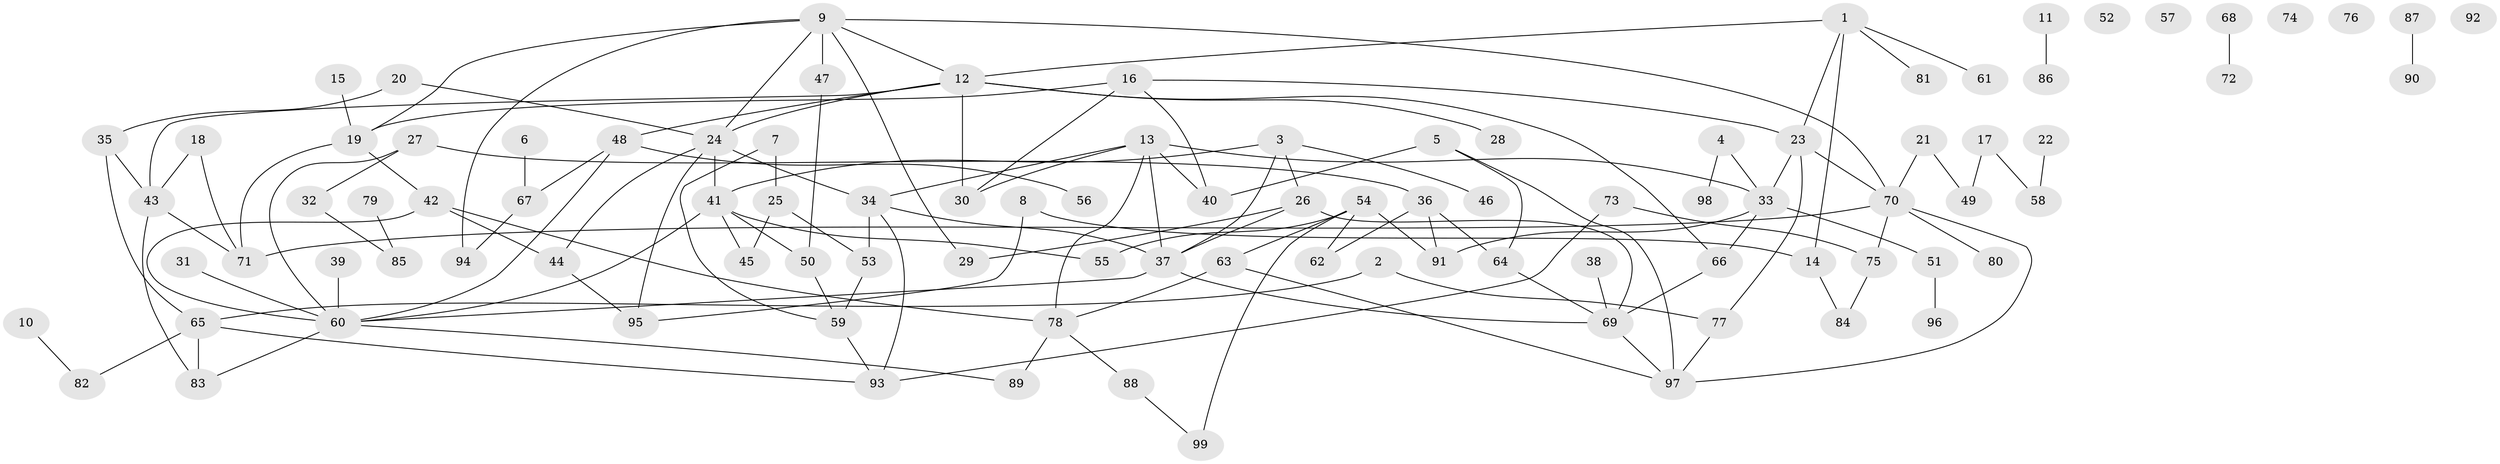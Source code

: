 // coarse degree distribution, {11: 0.09090909090909091, 4: 0.13636363636363635, 9: 0.045454545454545456, 6: 0.045454545454545456, 10: 0.045454545454545456, 3: 0.2727272727272727, 7: 0.045454545454545456, 8: 0.045454545454545456, 1: 0.09090909090909091, 5: 0.09090909090909091, 2: 0.09090909090909091}
// Generated by graph-tools (version 1.1) at 2025/48/03/04/25 22:48:19]
// undirected, 99 vertices, 139 edges
graph export_dot {
  node [color=gray90,style=filled];
  1;
  2;
  3;
  4;
  5;
  6;
  7;
  8;
  9;
  10;
  11;
  12;
  13;
  14;
  15;
  16;
  17;
  18;
  19;
  20;
  21;
  22;
  23;
  24;
  25;
  26;
  27;
  28;
  29;
  30;
  31;
  32;
  33;
  34;
  35;
  36;
  37;
  38;
  39;
  40;
  41;
  42;
  43;
  44;
  45;
  46;
  47;
  48;
  49;
  50;
  51;
  52;
  53;
  54;
  55;
  56;
  57;
  58;
  59;
  60;
  61;
  62;
  63;
  64;
  65;
  66;
  67;
  68;
  69;
  70;
  71;
  72;
  73;
  74;
  75;
  76;
  77;
  78;
  79;
  80;
  81;
  82;
  83;
  84;
  85;
  86;
  87;
  88;
  89;
  90;
  91;
  92;
  93;
  94;
  95;
  96;
  97;
  98;
  99;
  1 -- 12;
  1 -- 14;
  1 -- 23;
  1 -- 61;
  1 -- 81;
  2 -- 65;
  2 -- 77;
  3 -- 26;
  3 -- 37;
  3 -- 41;
  3 -- 46;
  4 -- 33;
  4 -- 98;
  5 -- 40;
  5 -- 64;
  5 -- 97;
  6 -- 67;
  7 -- 25;
  7 -- 59;
  8 -- 14;
  8 -- 95;
  9 -- 12;
  9 -- 19;
  9 -- 24;
  9 -- 29;
  9 -- 47;
  9 -- 70;
  9 -- 94;
  10 -- 82;
  11 -- 86;
  12 -- 24;
  12 -- 28;
  12 -- 30;
  12 -- 43;
  12 -- 48;
  12 -- 66;
  13 -- 30;
  13 -- 33;
  13 -- 34;
  13 -- 37;
  13 -- 40;
  13 -- 78;
  14 -- 84;
  15 -- 19;
  16 -- 19;
  16 -- 23;
  16 -- 30;
  16 -- 40;
  17 -- 49;
  17 -- 58;
  18 -- 43;
  18 -- 71;
  19 -- 42;
  19 -- 71;
  20 -- 24;
  20 -- 35;
  21 -- 49;
  21 -- 70;
  22 -- 58;
  23 -- 33;
  23 -- 70;
  23 -- 77;
  24 -- 34;
  24 -- 41;
  24 -- 44;
  24 -- 95;
  25 -- 45;
  25 -- 53;
  26 -- 29;
  26 -- 37;
  26 -- 69;
  27 -- 32;
  27 -- 36;
  27 -- 60;
  31 -- 60;
  32 -- 85;
  33 -- 51;
  33 -- 66;
  33 -- 91;
  34 -- 37;
  34 -- 53;
  34 -- 93;
  35 -- 43;
  35 -- 65;
  36 -- 62;
  36 -- 64;
  36 -- 91;
  37 -- 60;
  37 -- 69;
  38 -- 69;
  39 -- 60;
  41 -- 45;
  41 -- 50;
  41 -- 55;
  41 -- 60;
  42 -- 44;
  42 -- 60;
  42 -- 78;
  43 -- 71;
  43 -- 83;
  44 -- 95;
  47 -- 50;
  48 -- 56;
  48 -- 60;
  48 -- 67;
  50 -- 59;
  51 -- 96;
  53 -- 59;
  54 -- 55;
  54 -- 62;
  54 -- 63;
  54 -- 91;
  54 -- 99;
  59 -- 93;
  60 -- 83;
  60 -- 89;
  63 -- 78;
  63 -- 97;
  64 -- 69;
  65 -- 82;
  65 -- 83;
  65 -- 93;
  66 -- 69;
  67 -- 94;
  68 -- 72;
  69 -- 97;
  70 -- 71;
  70 -- 75;
  70 -- 80;
  70 -- 97;
  73 -- 75;
  73 -- 93;
  75 -- 84;
  77 -- 97;
  78 -- 88;
  78 -- 89;
  79 -- 85;
  87 -- 90;
  88 -- 99;
}
